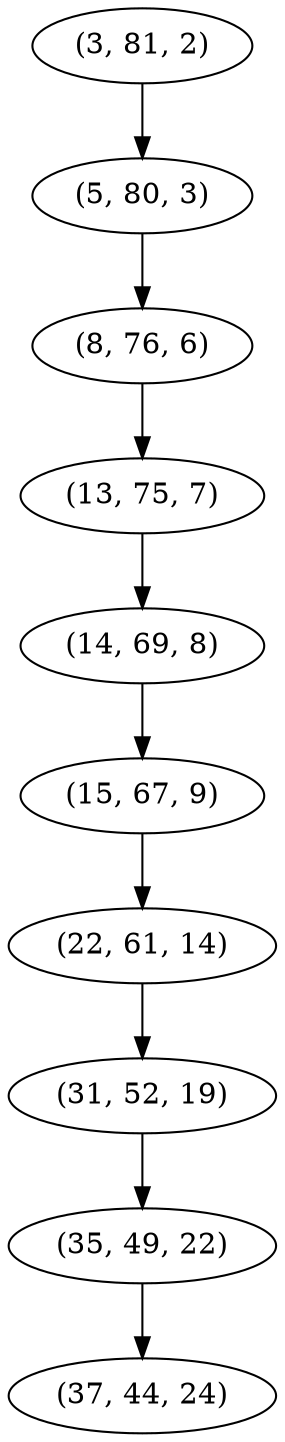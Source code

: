 digraph tree {
    "(3, 81, 2)";
    "(5, 80, 3)";
    "(8, 76, 6)";
    "(13, 75, 7)";
    "(14, 69, 8)";
    "(15, 67, 9)";
    "(22, 61, 14)";
    "(31, 52, 19)";
    "(35, 49, 22)";
    "(37, 44, 24)";
    "(3, 81, 2)" -> "(5, 80, 3)";
    "(5, 80, 3)" -> "(8, 76, 6)";
    "(8, 76, 6)" -> "(13, 75, 7)";
    "(13, 75, 7)" -> "(14, 69, 8)";
    "(14, 69, 8)" -> "(15, 67, 9)";
    "(15, 67, 9)" -> "(22, 61, 14)";
    "(22, 61, 14)" -> "(31, 52, 19)";
    "(31, 52, 19)" -> "(35, 49, 22)";
    "(35, 49, 22)" -> "(37, 44, 24)";
}
